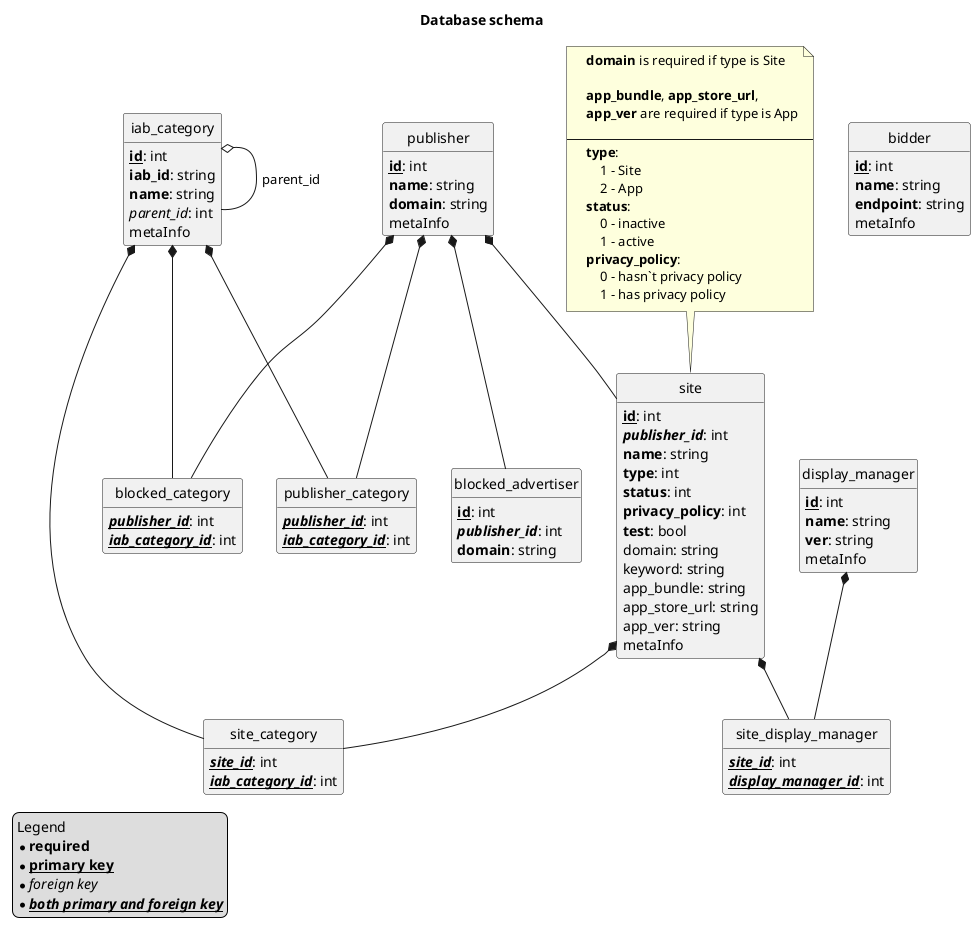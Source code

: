 @startuml
!define table(x) class x

!define req(x) <b>x</b>

!define primary_key(x) req(<u>x</u>)
!define foreign_key(x) //x//
!define pf_key(x) primary_key(foreign_key(x))

!define composition(a,b,c) a *--b
!define aggregation(a,b,c) a o--b:c

!definelong metaInfo 
req(tsversion): long
req(deleted): boolean
!enddefinelong

hide methods
hide circle

title Database schema

legend left
    Legend
    *req(required)
    *primary_key(primary key)
    *foreign_key(foreign key)
    *pf_key(both primary and foreign key)
endlegend

table(publisher) {
    primary_key(id): int
    req(name): string
    req(domain): string
    metaInfo
}

table(blocked_advertiser) {
    primary_key(id): int
    req(foreign_key(publisher_id)): int
    req(domain): string
}
composition(publisher, blocked_advertiser, publisher_id)

table(blocked_category) {
    pf_key(publisher_id): int
    pf_key(iab_category_id): int
}
composition(iab_category, blocked_category, iab_category_id)
composition(publisher, blocked_category, publisher_id)

table(publisher_category) {
    pf_key(publisher_id): int
    pf_key(iab_category_id): int
}
composition(iab_category, publisher_category, iab_category_id)
composition(publisher, publisher_category, publisher_id)

table(iab_category) {
    primary_key(id): int
    req(iab_id): string
    req(name): string
    foreign_key(parent_id): int
    metaInfo
}
aggregation(iab_category, iab_category, parent_id)

table(site) {
    primary_key(id): int
    req(foreign_key(publisher_id)): int
    req(name): string
    req(type): int
    req(status): int
    req(privacy_policy): int
    req(test): bool
    domain: string
    keyword: string
    app_bundle: string
    app_store_url: string
    app_ver: string
    metaInfo
}
composition(publisher, site, publisher_id)
note top of site
    req(domain) is required if type is Site

    req(app_bundle), req(app_store_url),
    req(app_ver) are required if type is App

----
    req(type):
        1 - Site
        2 - App
    req(status):
        0 - inactive
        1 - active
    req(privacy_policy):
        0 - hasn`t privacy policy
        1 - has privacy policy
end note

table(site_category) {
    pf_key(site_id): int
    pf_key(iab_category_id): int
}
composition(site, site_category, site_id)
composition(iab_category, site_category, iab_category_id)

table(display_manager) {
    primary_key(id): int
    req(name): string
    req(ver): string
    metaInfo
}

table(site_display_manager) {
    pf_key(site_id): int
    pf_key(display_manager_id): int
}
composition(site, site_display_manager, site_id)
composition(display_manager, site_display_manager, display_manager_id)

table(bidder) {
    primary_key(id): int
    req(name): string
    req(endpoint): string
    metaInfo
}

@enduml

